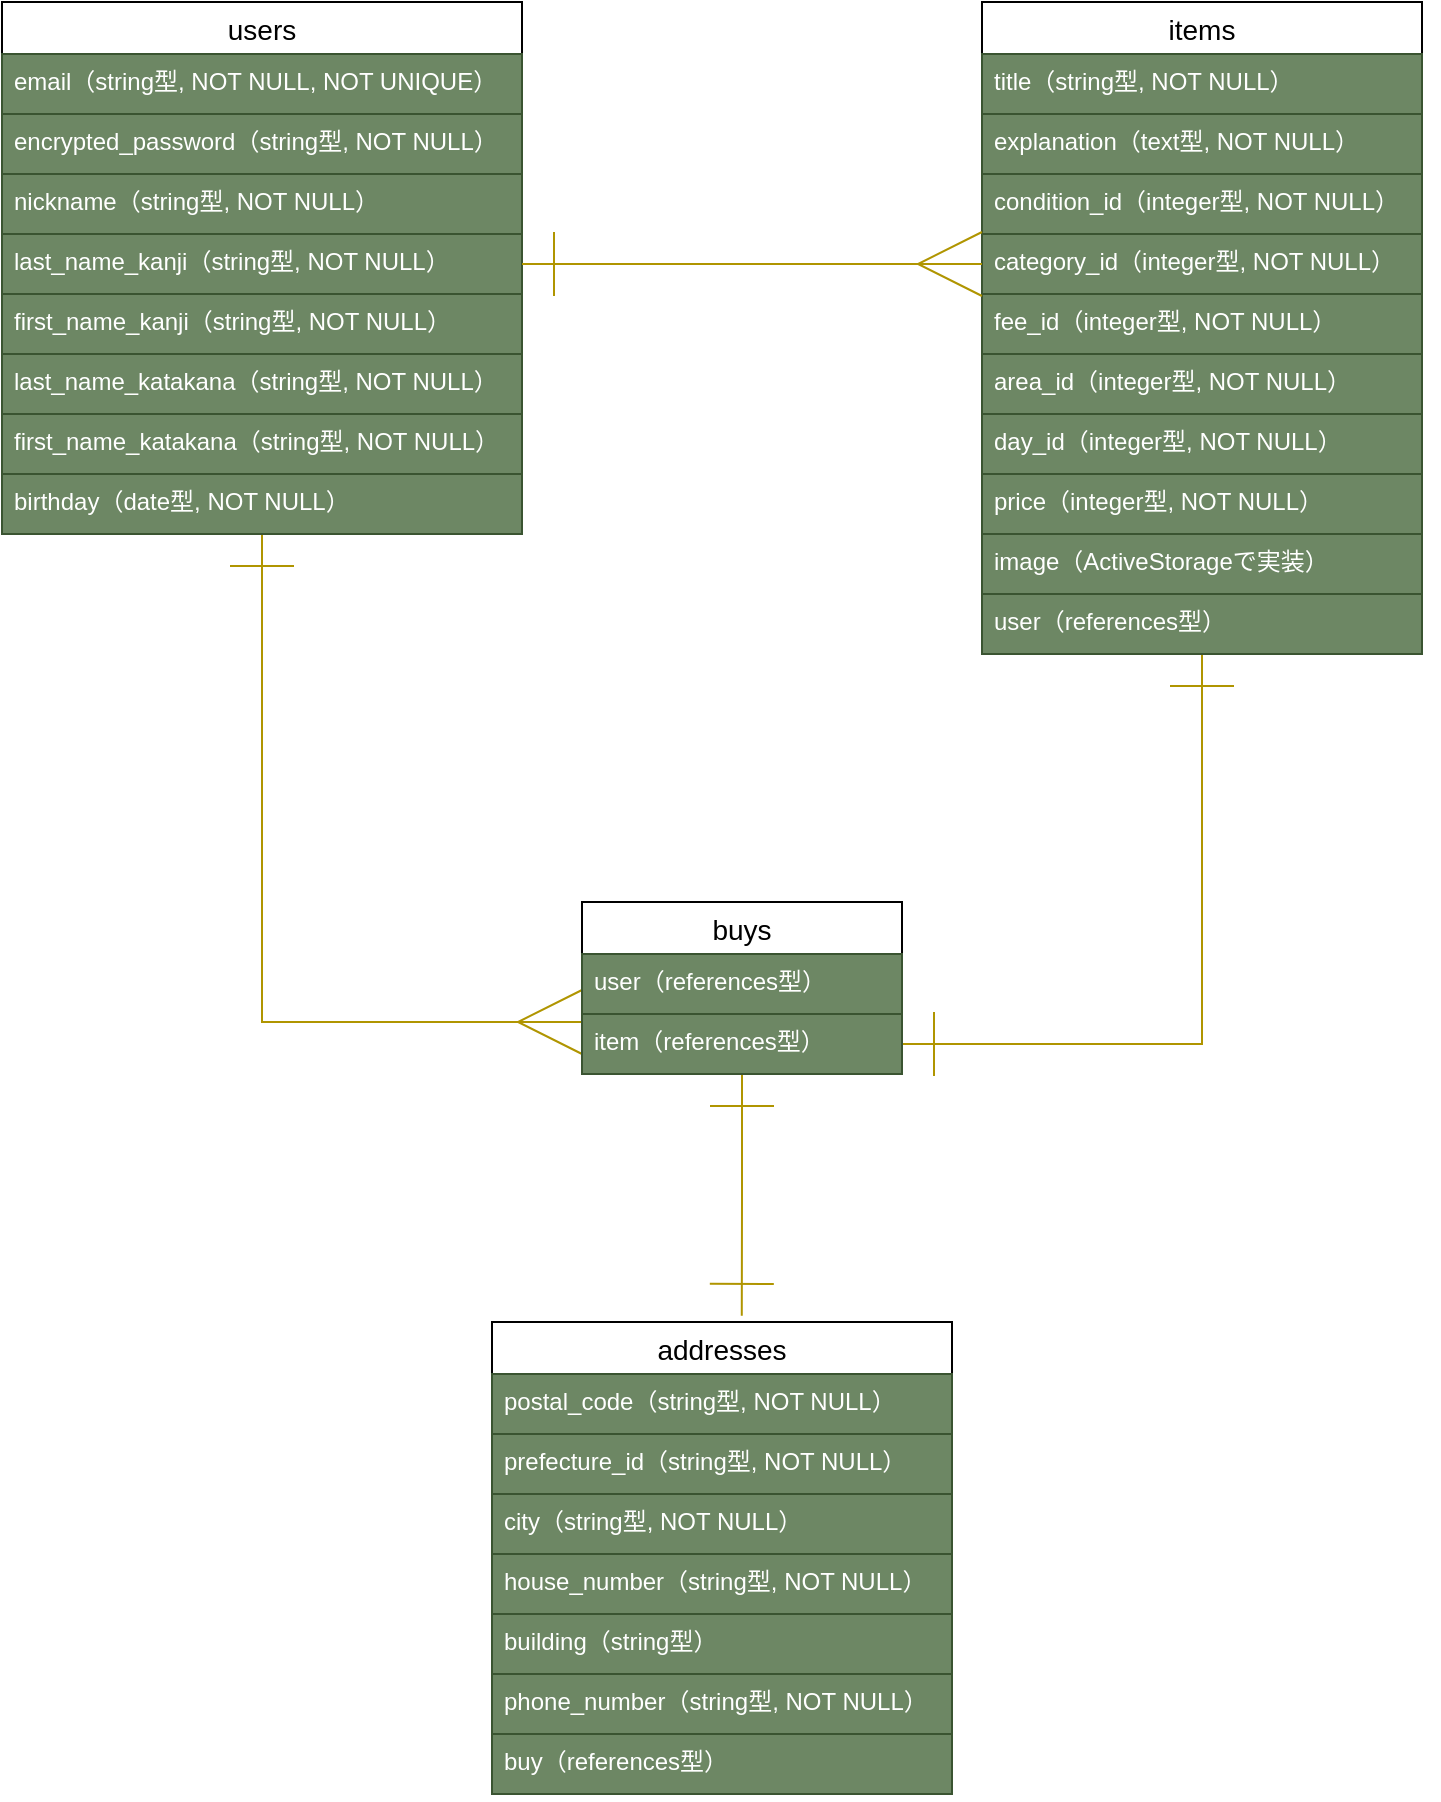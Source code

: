 <mxfile version="13.10.0" type="embed">
    <diagram id="Jc3vYwex84wOIviq1mGN" name="ページ1">
        <mxGraphModel dx="736" dy="581" grid="1" gridSize="10" guides="1" tooltips="1" connect="1" arrows="1" fold="1" page="1" pageScale="1" pageWidth="827" pageHeight="1169" math="0" shadow="0">
            <root>
                <mxCell id="0"/>
                <mxCell id="1" parent="0"/>
                <mxCell id="110" style="edgeStyle=orthogonalEdgeStyle;rounded=0;orthogonalLoop=1;jettySize=auto;html=1;startArrow=ERone;startFill=0;startSize=30;endArrow=ERmany;endFill=0;endSize=30;strokeWidth=1;fillColor=#e3c800;strokeColor=#B09500;" edge="1" parent="1" source="32" target="89">
                    <mxGeometry relative="1" as="geometry">
                        <mxPoint x="200" y="640" as="targetPoint"/>
                        <Array as="points">
                            <mxPoint x="200" y="630"/>
                        </Array>
                    </mxGeometry>
                </mxCell>
                <mxCell id="32" value="users" style="swimlane;fontStyle=0;childLayout=stackLayout;horizontal=1;startSize=26;horizontalStack=0;resizeParent=1;resizeParentMax=0;resizeLast=0;collapsible=1;marginBottom=0;align=center;fontSize=14;direction=east;" parent="1" vertex="1">
                    <mxGeometry x="70" y="120" width="260" height="266" as="geometry">
                        <mxRectangle x="30" y="450" width="50" height="26" as="alternateBounds"/>
                    </mxGeometry>
                </mxCell>
                <mxCell id="56" value="email（string型, NOT NULL, NOT UNIQUE）" style="text;spacingLeft=4;spacingRight=4;overflow=hidden;rotatable=0;points=[[0,0.5],[1,0.5]];portConstraint=eastwest;fontSize=12;fillColor=#6d8764;strokeColor=#3A5431;fontColor=#ffffff;" vertex="1" parent="32">
                    <mxGeometry y="26" width="260" height="30" as="geometry"/>
                </mxCell>
                <mxCell id="57" value="encrypted_password（string型, NOT NULL）" style="text;strokeColor=#3A5431;fillColor=#6d8764;spacingLeft=4;spacingRight=4;overflow=hidden;rotatable=0;points=[[0,0.5],[1,0.5]];portConstraint=eastwest;fontSize=12;fontColor=#ffffff;" vertex="1" parent="32">
                    <mxGeometry y="56" width="260" height="30" as="geometry"/>
                </mxCell>
                <mxCell id="58" value="nickname（string型, NOT NULL）" style="text;strokeColor=#3A5431;fillColor=#6d8764;spacingLeft=4;spacingRight=4;overflow=hidden;rotatable=0;points=[[0,0.5],[1,0.5]];portConstraint=eastwest;fontSize=12;fontColor=#ffffff;" vertex="1" parent="32">
                    <mxGeometry y="86" width="260" height="30" as="geometry"/>
                </mxCell>
                <mxCell id="59" value="last_name_kanji（string型, NOT NULL）" style="text;strokeColor=#3A5431;fillColor=#6d8764;spacingLeft=4;spacingRight=4;overflow=hidden;rotatable=0;points=[[0,0.5],[1,0.5]];portConstraint=eastwest;fontSize=12;fontColor=#ffffff;" vertex="1" parent="32">
                    <mxGeometry y="116" width="260" height="30" as="geometry"/>
                </mxCell>
                <mxCell id="60" value="first_name_kanji（string型, NOT NULL）" style="text;strokeColor=#3A5431;fillColor=#6d8764;spacingLeft=4;spacingRight=4;overflow=hidden;rotatable=0;points=[[0,0.5],[1,0.5]];portConstraint=eastwest;fontSize=12;fontColor=#ffffff;" vertex="1" parent="32">
                    <mxGeometry y="146" width="260" height="30" as="geometry"/>
                </mxCell>
                <mxCell id="62" value="last_name_katakana（string型, NOT NULL）" style="text;strokeColor=#3A5431;fillColor=#6d8764;spacingLeft=4;spacingRight=4;overflow=hidden;rotatable=0;points=[[0,0.5],[1,0.5]];portConstraint=eastwest;fontSize=12;fontColor=#ffffff;" vertex="1" parent="32">
                    <mxGeometry y="176" width="260" height="30" as="geometry"/>
                </mxCell>
                <mxCell id="61" value="first_name_katakana（string型, NOT NULL）" style="text;strokeColor=#3A5431;fillColor=#6d8764;spacingLeft=4;spacingRight=4;overflow=hidden;rotatable=0;points=[[0,0.5],[1,0.5]];portConstraint=eastwest;fontSize=12;fontColor=#ffffff;" vertex="1" parent="32">
                    <mxGeometry y="206" width="260" height="30" as="geometry"/>
                </mxCell>
                <mxCell id="63" value="birthday（date型, NOT NULL）" style="text;strokeColor=#3A5431;fillColor=#6d8764;spacingLeft=4;spacingRight=4;overflow=hidden;rotatable=0;points=[[0,0.5],[1,0.5]];portConstraint=eastwest;fontSize=12;fontColor=#ffffff;" vertex="1" parent="32">
                    <mxGeometry y="236" width="260" height="30" as="geometry"/>
                </mxCell>
                <mxCell id="111" style="edgeStyle=orthogonalEdgeStyle;rounded=0;orthogonalLoop=1;jettySize=auto;html=1;entryX=1;entryY=0.5;entryDx=0;entryDy=0;startArrow=ERone;startFill=0;startSize=30;endArrow=ERone;endFill=0;endSize=30;strokeWidth=1;fillColor=#e3c800;strokeColor=#B09500;" edge="1" parent="1" source="74" target="89">
                    <mxGeometry relative="1" as="geometry">
                        <Array as="points">
                            <mxPoint x="670" y="641"/>
                        </Array>
                    </mxGeometry>
                </mxCell>
                <mxCell id="74" value="items" style="swimlane;fontStyle=0;childLayout=stackLayout;horizontal=1;startSize=26;horizontalStack=0;resizeParent=1;resizeParentMax=0;resizeLast=0;collapsible=1;marginBottom=0;align=center;fontSize=14;direction=east;" vertex="1" parent="1">
                    <mxGeometry x="560" y="120" width="220" height="326" as="geometry">
                        <mxRectangle x="30" y="450" width="50" height="26" as="alternateBounds"/>
                    </mxGeometry>
                </mxCell>
                <mxCell id="75" value="title（string型, NOT NULL）" style="text;strokeColor=#3A5431;fillColor=#6d8764;spacingLeft=4;spacingRight=4;overflow=hidden;rotatable=0;points=[[0,0.5],[1,0.5]];portConstraint=eastwest;fontSize=12;fontColor=#ffffff;" vertex="1" parent="74">
                    <mxGeometry y="26" width="220" height="30" as="geometry"/>
                </mxCell>
                <mxCell id="76" value="explanation（text型, NOT NULL）" style="text;strokeColor=#3A5431;fillColor=#6d8764;spacingLeft=4;spacingRight=4;overflow=hidden;rotatable=0;points=[[0,0.5],[1,0.5]];portConstraint=eastwest;fontSize=12;fontColor=#ffffff;" vertex="1" parent="74">
                    <mxGeometry y="56" width="220" height="30" as="geometry"/>
                </mxCell>
                <mxCell id="78" value="condition_id（integer型, NOT NULL）" style="text;strokeColor=#3A5431;fillColor=#6d8764;spacingLeft=4;spacingRight=4;overflow=hidden;rotatable=0;points=[[0,0.5],[1,0.5]];portConstraint=eastwest;fontSize=12;fontColor=#ffffff;" vertex="1" parent="74">
                    <mxGeometry y="86" width="220" height="30" as="geometry"/>
                </mxCell>
                <mxCell id="77" value="category_id（integer型, NOT NULL）" style="text;strokeColor=#3A5431;fillColor=#6d8764;spacingLeft=4;spacingRight=4;overflow=hidden;rotatable=0;points=[[0,0.5],[1,0.5]];portConstraint=eastwest;fontSize=12;fontColor=#ffffff;" vertex="1" parent="74">
                    <mxGeometry y="116" width="220" height="30" as="geometry"/>
                </mxCell>
                <mxCell id="79" value="fee_id（integer型, NOT NULL）" style="text;strokeColor=#3A5431;fillColor=#6d8764;spacingLeft=4;spacingRight=4;overflow=hidden;rotatable=0;points=[[0,0.5],[1,0.5]];portConstraint=eastwest;fontSize=12;fontColor=#ffffff;" vertex="1" parent="74">
                    <mxGeometry y="146" width="220" height="30" as="geometry"/>
                </mxCell>
                <mxCell id="80" value="area_id（integer型, NOT NULL）" style="text;strokeColor=#3A5431;fillColor=#6d8764;spacingLeft=4;spacingRight=4;overflow=hidden;rotatable=0;points=[[0,0.5],[1,0.5]];portConstraint=eastwest;fontSize=12;fontColor=#ffffff;" vertex="1" parent="74">
                    <mxGeometry y="176" width="220" height="30" as="geometry"/>
                </mxCell>
                <mxCell id="81" value="day_id（integer型, NOT NULL）" style="text;strokeColor=#3A5431;fillColor=#6d8764;spacingLeft=4;spacingRight=4;overflow=hidden;rotatable=0;points=[[0,0.5],[1,0.5]];portConstraint=eastwest;fontSize=12;fontColor=#ffffff;" vertex="1" parent="74">
                    <mxGeometry y="206" width="220" height="30" as="geometry"/>
                </mxCell>
                <mxCell id="82" value="price（integer型, NOT NULL）" style="text;strokeColor=#3A5431;fillColor=#6d8764;spacingLeft=4;spacingRight=4;overflow=hidden;rotatable=0;points=[[0,0.5],[1,0.5]];portConstraint=eastwest;fontSize=12;fontColor=#ffffff;" vertex="1" parent="74">
                    <mxGeometry y="236" width="220" height="30" as="geometry"/>
                </mxCell>
                <mxCell id="84" value="image（ActiveStorageで実装）" style="text;strokeColor=#3A5431;fillColor=#6d8764;spacingLeft=4;spacingRight=4;overflow=hidden;rotatable=0;points=[[0,0.5],[1,0.5]];portConstraint=eastwest;fontSize=12;fontColor=#ffffff;" vertex="1" parent="74">
                    <mxGeometry y="266" width="220" height="30" as="geometry"/>
                </mxCell>
                <mxCell id="83" value="user（references型）" style="text;strokeColor=#3A5431;fillColor=#6d8764;spacingLeft=4;spacingRight=4;overflow=hidden;rotatable=0;points=[[0,0.5],[1,0.5]];portConstraint=eastwest;fontSize=12;fontColor=#ffffff;" vertex="1" parent="74">
                    <mxGeometry y="296" width="220" height="30" as="geometry"/>
                </mxCell>
                <mxCell id="102" style="edgeStyle=orthogonalEdgeStyle;rounded=0;orthogonalLoop=1;jettySize=auto;html=1;exitX=1;exitY=0.5;exitDx=0;exitDy=0;" edge="1" parent="74" source="77" target="77">
                    <mxGeometry relative="1" as="geometry"/>
                </mxCell>
                <mxCell id="112" style="edgeStyle=orthogonalEdgeStyle;rounded=0;orthogonalLoop=1;jettySize=auto;html=1;startArrow=ERone;startFill=0;startSize=30;endArrow=ERone;endFill=0;endSize=30;strokeWidth=1;entryX=0.543;entryY=-0.013;entryDx=0;entryDy=0;entryPerimeter=0;fillColor=#e3c800;strokeColor=#B09500;" edge="1" parent="1" source="85" target="92">
                    <mxGeometry relative="1" as="geometry">
                        <mxPoint x="440" y="770" as="targetPoint"/>
                    </mxGeometry>
                </mxCell>
                <mxCell id="85" value="buys" style="swimlane;fontStyle=0;childLayout=stackLayout;horizontal=1;startSize=26;horizontalStack=0;resizeParent=1;resizeParentMax=0;resizeLast=0;collapsible=1;marginBottom=0;align=center;fontSize=14;" vertex="1" parent="1">
                    <mxGeometry x="360" y="570" width="160" height="86" as="geometry"/>
                </mxCell>
                <mxCell id="86" value="user（references型）" style="text;spacingLeft=4;spacingRight=4;overflow=hidden;rotatable=0;points=[[0,0.5],[1,0.5]];portConstraint=eastwest;fontSize=12;fillColor=#6d8764;strokeColor=#3A5431;fontColor=#ffffff;" vertex="1" parent="85">
                    <mxGeometry y="26" width="160" height="30" as="geometry"/>
                </mxCell>
                <mxCell id="89" value="item（references型）" style="text;strokeColor=#3A5431;fillColor=#6d8764;spacingLeft=4;spacingRight=4;overflow=hidden;rotatable=0;points=[[0,0.5],[1,0.5]];portConstraint=eastwest;fontSize=12;fontColor=#ffffff;" vertex="1" parent="85">
                    <mxGeometry y="56" width="160" height="30" as="geometry"/>
                </mxCell>
                <mxCell id="92" value="addresses" style="swimlane;fontStyle=0;childLayout=stackLayout;horizontal=1;startSize=26;horizontalStack=0;resizeParent=1;resizeParentMax=0;resizeLast=0;collapsible=1;marginBottom=0;align=center;fontSize=14;direction=east;" vertex="1" parent="1">
                    <mxGeometry x="315" y="780" width="230" height="236" as="geometry">
                        <mxRectangle x="30" y="450" width="50" height="26" as="alternateBounds"/>
                    </mxGeometry>
                </mxCell>
                <mxCell id="93" value="postal_code（string型, NOT NULL）" style="text;strokeColor=#3A5431;fillColor=#6d8764;spacingLeft=4;spacingRight=4;overflow=hidden;rotatable=0;points=[[0,0.5],[1,0.5]];portConstraint=eastwest;fontSize=12;fontColor=#ffffff;" vertex="1" parent="92">
                    <mxGeometry y="26" width="230" height="30" as="geometry"/>
                </mxCell>
                <mxCell id="94" value="prefecture_id（string型, NOT NULL）" style="text;strokeColor=#3A5431;fillColor=#6d8764;spacingLeft=4;spacingRight=4;overflow=hidden;rotatable=0;points=[[0,0.5],[1,0.5]];portConstraint=eastwest;fontSize=12;fontColor=#ffffff;" vertex="1" parent="92">
                    <mxGeometry y="56" width="230" height="30" as="geometry"/>
                </mxCell>
                <mxCell id="95" value="city（string型, NOT NULL）" style="text;strokeColor=#3A5431;fillColor=#6d8764;spacingLeft=4;spacingRight=4;overflow=hidden;rotatable=0;points=[[0,0.5],[1,0.5]];portConstraint=eastwest;fontSize=12;fontColor=#ffffff;" vertex="1" parent="92">
                    <mxGeometry y="86" width="230" height="30" as="geometry"/>
                </mxCell>
                <mxCell id="96" value="house_number（string型, NOT NULL）" style="text;strokeColor=#3A5431;fillColor=#6d8764;spacingLeft=4;spacingRight=4;overflow=hidden;rotatable=0;points=[[0,0.5],[1,0.5]];portConstraint=eastwest;fontSize=12;fontColor=#ffffff;" vertex="1" parent="92">
                    <mxGeometry y="116" width="230" height="30" as="geometry"/>
                </mxCell>
                <mxCell id="97" value="building（string型）" style="text;strokeColor=#3A5431;fillColor=#6d8764;spacingLeft=4;spacingRight=4;overflow=hidden;rotatable=0;points=[[0,0.5],[1,0.5]];portConstraint=eastwest;fontSize=12;fontColor=#ffffff;" vertex="1" parent="92">
                    <mxGeometry y="146" width="230" height="30" as="geometry"/>
                </mxCell>
                <mxCell id="98" value="phone_number（string型, NOT NULL）" style="text;strokeColor=#3A5431;fillColor=#6d8764;spacingLeft=4;spacingRight=4;overflow=hidden;rotatable=0;points=[[0,0.5],[1,0.5]];portConstraint=eastwest;fontSize=12;fontColor=#ffffff;" vertex="1" parent="92">
                    <mxGeometry y="176" width="230" height="30" as="geometry"/>
                </mxCell>
                <mxCell id="99" value="buy（references型）" style="text;strokeColor=#3A5431;fillColor=#6d8764;spacingLeft=4;spacingRight=4;overflow=hidden;rotatable=0;points=[[0,0.5],[1,0.5]];portConstraint=eastwest;fontSize=12;fontColor=#ffffff;" vertex="1" parent="92">
                    <mxGeometry y="206" width="230" height="30" as="geometry"/>
                </mxCell>
                <mxCell id="101" style="edgeStyle=orthogonalEdgeStyle;rounded=0;orthogonalLoop=1;jettySize=auto;html=1;exitX=1;exitY=0.5;exitDx=0;exitDy=0;fillColor=#6d8764;strokeColor=#3A5431;" edge="1" parent="92" source="96" target="96">
                    <mxGeometry relative="1" as="geometry"/>
                </mxCell>
                <mxCell id="108" style="edgeStyle=orthogonalEdgeStyle;rounded=0;orthogonalLoop=1;jettySize=auto;html=1;exitX=1;exitY=0.5;exitDx=0;exitDy=0;entryX=0;entryY=0.5;entryDx=0;entryDy=0;startArrow=ERone;startFill=0;startSize=30;endArrow=ERmany;endFill=0;endSize=30;strokeWidth=1;fillColor=#e3c800;strokeColor=#B09500;" edge="1" parent="1" source="59" target="77">
                    <mxGeometry relative="1" as="geometry"/>
                </mxCell>
            </root>
        </mxGraphModel>
    </diagram>
</mxfile>